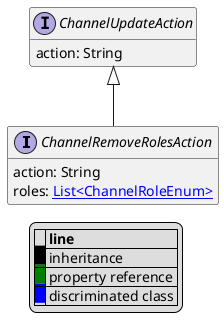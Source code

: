 @startuml

hide empty fields
hide empty methods
legend
|= |= line |
|<back:black>   </back>| inheritance |
|<back:green>   </back>| property reference |
|<back:blue>   </back>| discriminated class |
endlegend
interface ChannelRemoveRolesAction [[ChannelRemoveRolesAction.svg]] extends ChannelUpdateAction {
    action: String
    roles: [[ChannelRoleEnum.svg List<ChannelRoleEnum>]]
}
interface ChannelUpdateAction [[ChannelUpdateAction.svg]]  {
    action: String
}





@enduml
